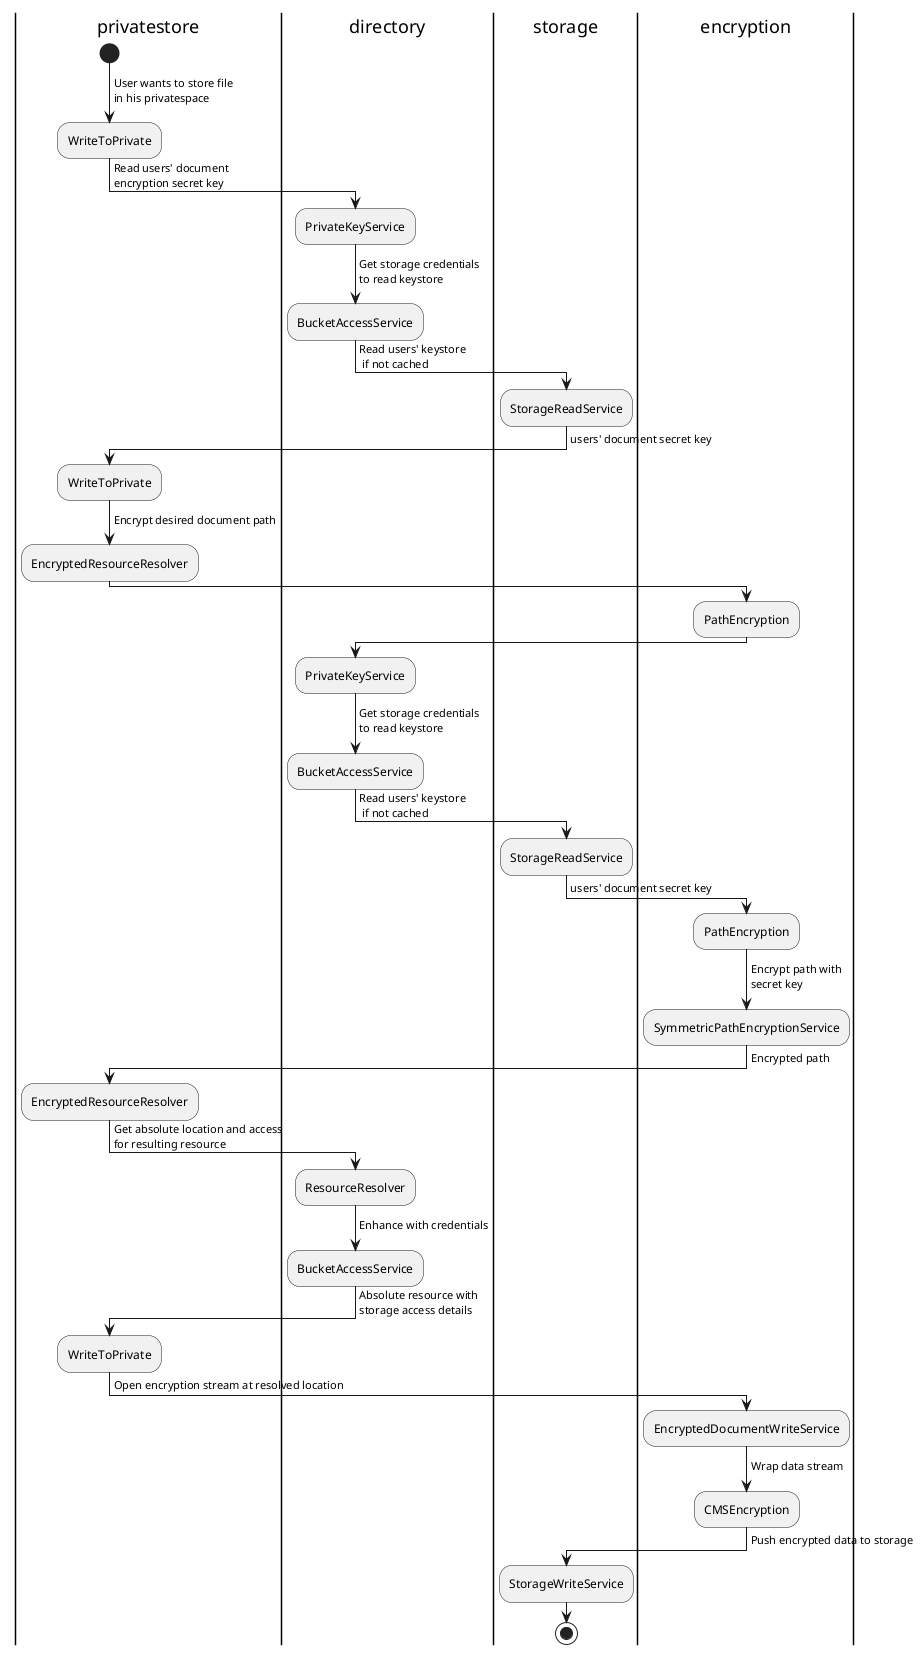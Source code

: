 @startuml

|privatestore|
start
-> User wants to store file\nin his privatespace;
:WriteToPrivate;
-> Read users' document\nencryption secret key;
|directory|
:PrivateKeyService;
-> Get storage credentials\nto read keystore;
:BucketAccessService;
-> Read users' keystore\n if not cached;
|storage|
:StorageReadService;
-> users' document secret key;
|privatestore|
:WriteToPrivate;
-> Encrypt desired document path;
:EncryptedResourceResolver;
|encryption|
:PathEncryption;
|directory|
:PrivateKeyService;
-> Get storage credentials\nto read keystore;
:BucketAccessService;
-> Read users' keystore\n if not cached;
|storage|
:StorageReadService;
-> users' document secret key;
|encryption|
:PathEncryption;
-> Encrypt path with\nsecret key;
:SymmetricPathEncryptionService;
-> Encrypted path;
|privatestore|
:EncryptedResourceResolver;
|directory|
-> Get absolute location and access\nfor resulting resource;
:ResourceResolver;
-> Enhance with credentials;
:BucketAccessService;
|privatestore|
-> Absolute resource with\nstorage access details;
:WriteToPrivate;
|encryption|
-> Open encryption stream at resolved location;
:EncryptedDocumentWriteService;
-> Wrap data stream;
:CMSEncryption;
|storage|
-> Push encrypted data to storage;
:StorageWriteService;
stop

@enduml